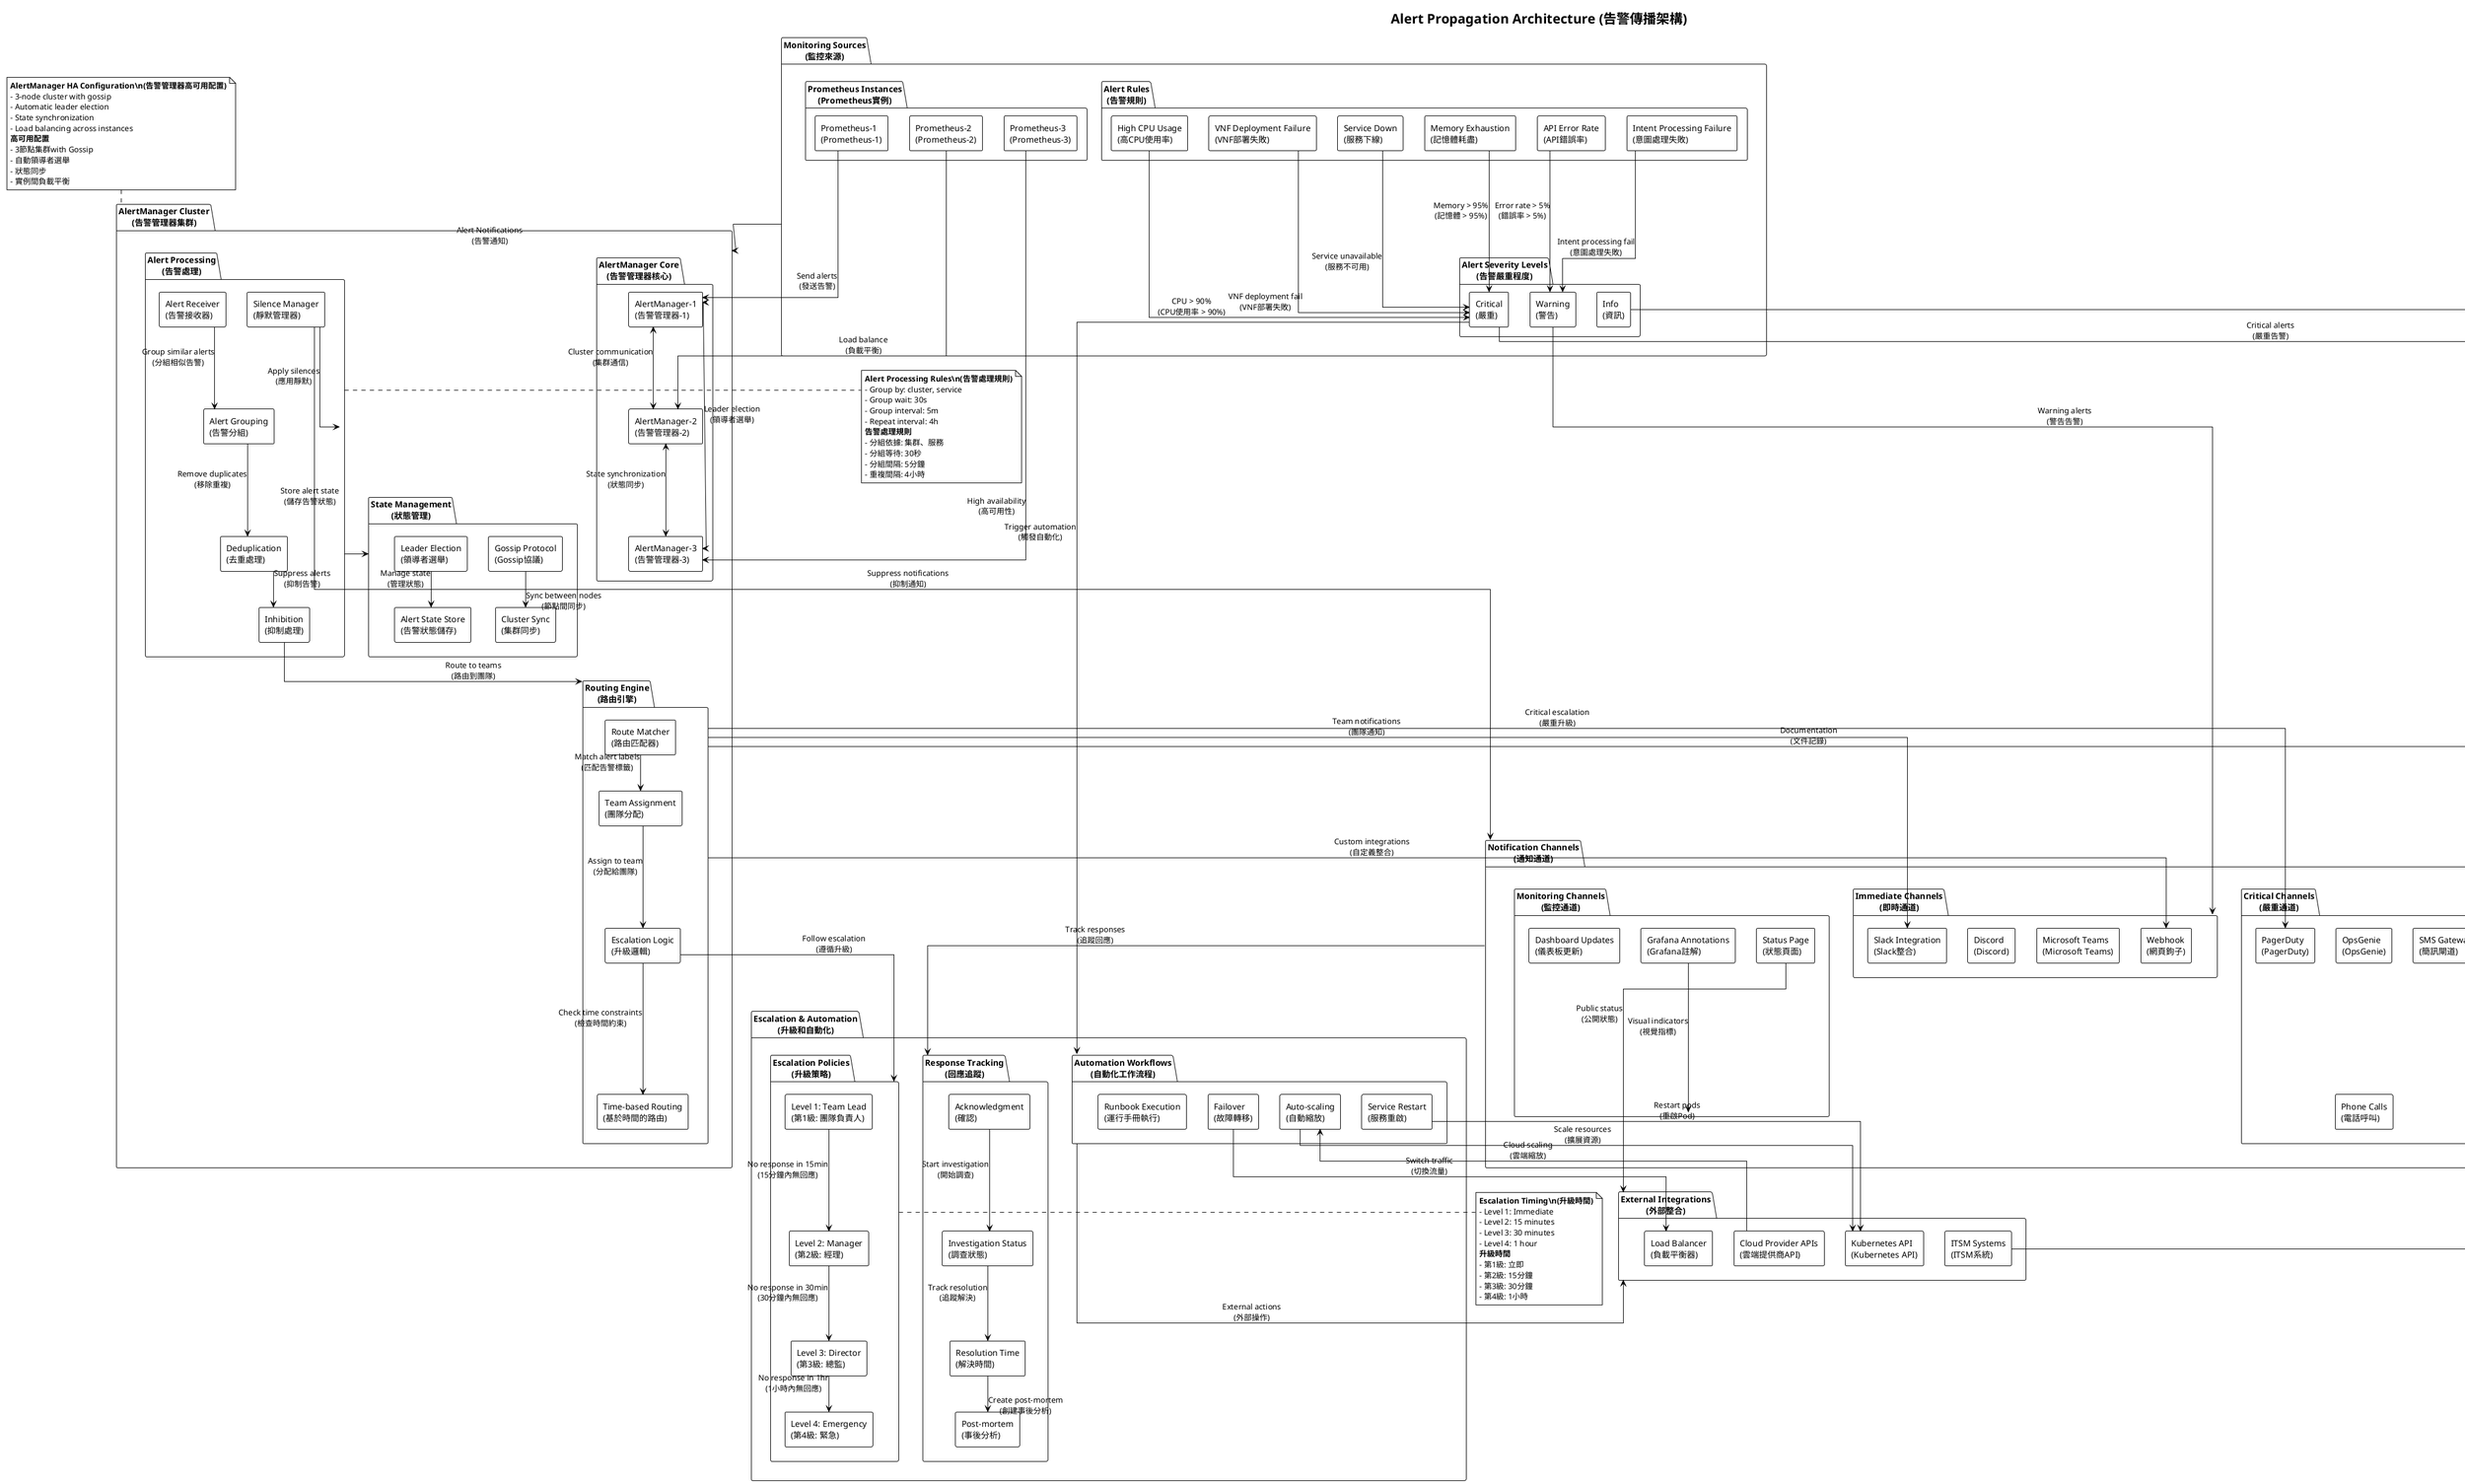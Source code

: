 @startuml Alert-Propagation
!theme plain
title Alert Propagation Architecture (告警傳播架構)

' Define styles
skinparam componentStyle rectangle
skinparam linetype ortho
skinparam backgroundColor white

' Monitoring sources
package "Monitoring Sources\n(監控來源)" as sources {

  package "Prometheus Instances\n(Prometheus實例)" as prom_instances {
    [Prometheus-1\n(Prometheus-1)] as prom1
    [Prometheus-2\n(Prometheus-2)] as prom2
    [Prometheus-3\n(Prometheus-3)] as prom3
  }

  package "Alert Rules\n(告警規則)" as alert_rules {
    [High CPU Usage\n(高CPU使用率)] as cpu_alert
    [Memory Exhaustion\n(記憶體耗盡)] as memory_alert
    [Service Down\n(服務下線)] as service_down
    [API Error Rate\n(API錯誤率)] as api_error
    [Intent Processing Failure\n(意圖處理失敗)] as intent_failure
    [VNF Deployment Failure\n(VNF部署失敗)] as vnf_failure
  }

  package "Alert Severity Levels\n(告警嚴重程度)" as severity {
    [Critical\n(嚴重)] as critical
    [Warning\n(警告)] as warning
    [Info\n(資訊)] as info
  }
}

' AlertManager cluster
package "AlertManager Cluster\n(告警管理器集群)" as alertmanager_cluster {

  package "AlertManager Core\n(告警管理器核心)" as am_core {
    [AlertManager-1\n(告警管理器-1)] as am1
    [AlertManager-2\n(告警管理器-2)] as am2
    [AlertManager-3\n(告警管理器-3)] as am3
  }

  package "Alert Processing\n(告警處理)" as alert_processing {
    [Alert Receiver\n(告警接收器)] as alert_receiver
    [Alert Grouping\n(告警分組)] as alert_grouping
    [Deduplication\n(去重處理)] as deduplication
    [Inhibition\n(抑制處理)] as inhibition
    [Silence Manager\n(靜默管理器)] as silence_mgr
  }

  package "Routing Engine\n(路由引擎)" as routing {
    [Route Matcher\n(路由匹配器)] as route_matcher
    [Team Assignment\n(團隊分配)] as team_assignment
    [Escalation Logic\n(升級邏輯)] as escalation
    [Time-based Routing\n(基於時間的路由)] as time_routing
  }

  package "State Management\n(狀態管理)" as state_mgmt {
    [Alert State Store\n(告警狀態儲存)] as alert_state
    [Gossip Protocol\n(Gossip協議)] as gossip
    [Cluster Sync\n(集群同步)] as cluster_sync
    [Leader Election\n(領導者選舉)] as leader_election
  }
}

' Notification channels
package "Notification Channels\n(通知通道)" as notification_channels {

  package "Immediate Channels\n(即時通道)" as immediate {
    [Slack Integration\n(Slack整合)] as slack
    [Microsoft Teams\n(Microsoft Teams)] as teams
    [Discord\n(Discord)] as discord
    [Webhook\n(網頁鉤子)] as webhook
  }

  package "Critical Channels\n(嚴重通道)" as critical_channels {
    [PagerDuty\n(PagerDuty)] as pagerduty
    [OpsGenie\n(OpsGenie)] as opsgenie
    [SMS Gateway\n(簡訊閘道)] as sms
    [Phone Calls\n(電話呼叫)] as phone
  }

  package "Documentation Channels\n(文件通道)" as doc_channels {
    [Email\n(電子郵件)] as email
    [JIRA Tickets\n(JIRA工單)] as jira
    [ServiceNow\n(ServiceNow)] as servicenow
    [Confluence\n(Confluence)] as confluence
  }

  package "Monitoring Channels\n(監控通道)" as monitoring_channels {
    [Grafana Annotations\n(Grafana註解)] as grafana_annotations
    [Status Page\n(狀態頁面)] as status_page
    [Dashboard Updates\n(儀表板更新)] as dashboard_updates
  }
}

' Escalation and automation
package "Escalation & Automation\n(升級和自動化)" as escalation_automation {

  package "Escalation Policies\n(升級策略)" as escalation_policies {
    [Level 1: Team Lead\n(第1級: 團隊負責人)] as level1
    [Level 2: Manager\n(第2級: 經理)] as level2
    [Level 3: Director\n(第3級: 總監)] as level3
    [Level 4: Emergency\n(第4級: 緊急)] as level4
  }

  package "Automation Workflows\n(自動化工作流程)" as automation {
    [Auto-scaling\n(自動縮放)] as autoscaling
    [Service Restart\n(服務重啟)] as service_restart
    [Failover\n(故障轉移)] as failover
    [Runbook Execution\n(運行手冊執行)] as runbook
  }

  package "Response Tracking\n(回應追蹤)" as response_tracking {
    [Acknowledgment\n(確認)] as ack
    [Investigation Status\n(調查狀態)] as investigation
    [Resolution Time\n(解決時間)] as resolution_time
    [Post-mortem\n(事後分析)] as postmortem
  }
}

' External integrations
package "External Integrations\n(外部整合)" as external {
  [ITSM Systems\n(ITSM系統)] as itsm
  [Cloud Provider APIs\n(雲端提供商API)] as cloud_apis
  [Kubernetes API\n(Kubernetes API)] as k8s_api
  [Load Balancer\n(負載平衡器)] as load_balancer
}

' Alert flow from sources
sources --> alertmanager_cluster : "Alert Notifications\n(告警通知)"

' Prometheus to AlertManager
prom1 --> am1 : "Send alerts\n(發送告警)"
prom2 --> am2 : "Load balance\n(負載平衡)"
prom3 --> am3 : "High availability\n(高可用性)"

' Alert rules to severity
cpu_alert --> critical : "CPU > 90%\n(CPU使用率 > 90%)"
memory_alert --> critical : "Memory > 95%\n(記憶體 > 95%)"
service_down --> critical : "Service unavailable\n(服務不可用)"
api_error --> warning : "Error rate > 5%\n(錯誤率 > 5%)"
intent_failure --> warning : "Intent processing fail\n(意圖處理失敗)"
vnf_failure --> critical : "VNF deployment fail\n(VNF部署失敗)"

' AlertManager internal processing
am1 <--> am2 : "Cluster communication\n(集群通信)"
am2 <--> am3 : "State synchronization\n(狀態同步)"
am3 <--> am1 : "Leader election\n(領導者選舉)"

alert_receiver --> alert_grouping : "Group similar alerts\n(分組相似告警)"
alert_grouping --> deduplication : "Remove duplicates\n(移除重複)"
deduplication --> inhibition : "Suppress alerts\n(抑制告警)"
inhibition --> routing : "Route to teams\n(路由到團隊)"

' State management
alert_processing --> state_mgmt : "Store alert state\n(儲存告警狀態)"
gossip --> cluster_sync : "Sync between nodes\n(節點間同步)"
leader_election --> alert_state : "Manage state\n(管理狀態)"

' Routing logic
route_matcher --> team_assignment : "Match alert labels\n(匹配告警標籤)"
team_assignment --> escalation : "Assign to team\n(分配給團隊)"
escalation --> time_routing : "Check time constraints\n(檢查時間約束)"

' Notification routing based on severity
critical --> critical_channels : "Critical alerts\n(嚴重告警)"
warning --> immediate : "Warning alerts\n(警告告警)"
info --> doc_channels : "Info alerts\n(資訊告警)"

' Specific channel routing
routing --> slack : "Team notifications\n(團隊通知)"
routing --> pagerduty : "Critical escalation\n(嚴重升級)"
routing --> email : "Documentation\n(文件記錄)"
routing --> webhook : "Custom integrations\n(自定義整合)"

' Escalation flow
escalation --> escalation_policies : "Follow escalation\n(遵循升級)"
level1 --> level2 : "No response in 15min\n(15分鐘內無回應)"
level2 --> level3 : "No response in 30min\n(30分鐘內無回應)"
level3 --> level4 : "No response in 1hr\n(1小時內無回應)"

' Automation triggers
critical --> automation : "Trigger automation\n(觸發自動化)"
autoscaling --> k8s_api : "Scale resources\n(擴展資源)"
service_restart --> k8s_api : "Restart pods\n(重啟Pod)"
failover --> load_balancer : "Switch traffic\n(切換流量)"

' Response tracking
notification_channels --> response_tracking : "Track responses\n(追蹤回應)"
ack --> investigation : "Start investigation\n(開始調查)"
investigation --> resolution_time : "Track resolution\n(追蹤解決)"
resolution_time --> postmortem : "Create post-mortem\n(創建事後分析)"

' Silence management
silence_mgr --> alert_processing : "Apply silences\n(應用靜默)"
silence_mgr --> notification_channels : "Suppress notifications\n(抑制通知)"

' External system integration
automation --> external : "External actions\n(外部操作)"
itsm --> jira : "Create tickets\n(創建工單)"
cloud_apis --> autoscaling : "Cloud scaling\n(雲端縮放)"

' Monitoring integration
grafana_annotations --> monitoring_channels : "Visual indicators\n(視覺指標)"
status_page --> external : "Public status\n(公開狀態)"

note top of alertmanager_cluster
  **AlertManager HA Configuration\n(告警管理器高可用配置)**
  - 3-node cluster with gossip
  - Automatic leader election
  - State synchronization
  - Load balancing across instances
  **高可用配置**
  - 3節點集群with Gossip
  - 自動領導者選舉
  - 狀態同步
  - 實例間負載平衡
end note

note right of alert_processing
  **Alert Processing Rules\n(告警處理規則)**
  - Group by: cluster, service
  - Group wait: 30s
  - Group interval: 5m
  - Repeat interval: 4h
  **告警處理規則**
  - 分組依據: 集群、服務
  - 分組等待: 30秒
  - 分組間隔: 5分鐘
  - 重複間隔: 4小時
end note

note bottom of escalation_policies
  **Escalation Timing\n(升級時間)**
  - Level 1: Immediate
  - Level 2: 15 minutes
  - Level 3: 30 minutes
  - Level 4: 1 hour
  **升級時間**
  - 第1級: 立即
  - 第2級: 15分鐘
  - 第3級: 30分鐘
  - 第4級: 1小時
end note

note left of notification_channels
  **Channel Selection Criteria\n(通道選擇標準)**
  - Severity level
  - Time of day
  - Team on-call schedule
  - Service ownership
  **通道選擇標準**
  - 嚴重程度
  - 時間
  - 團隊值班計劃
  - 服務擁有權
end note

@enduml